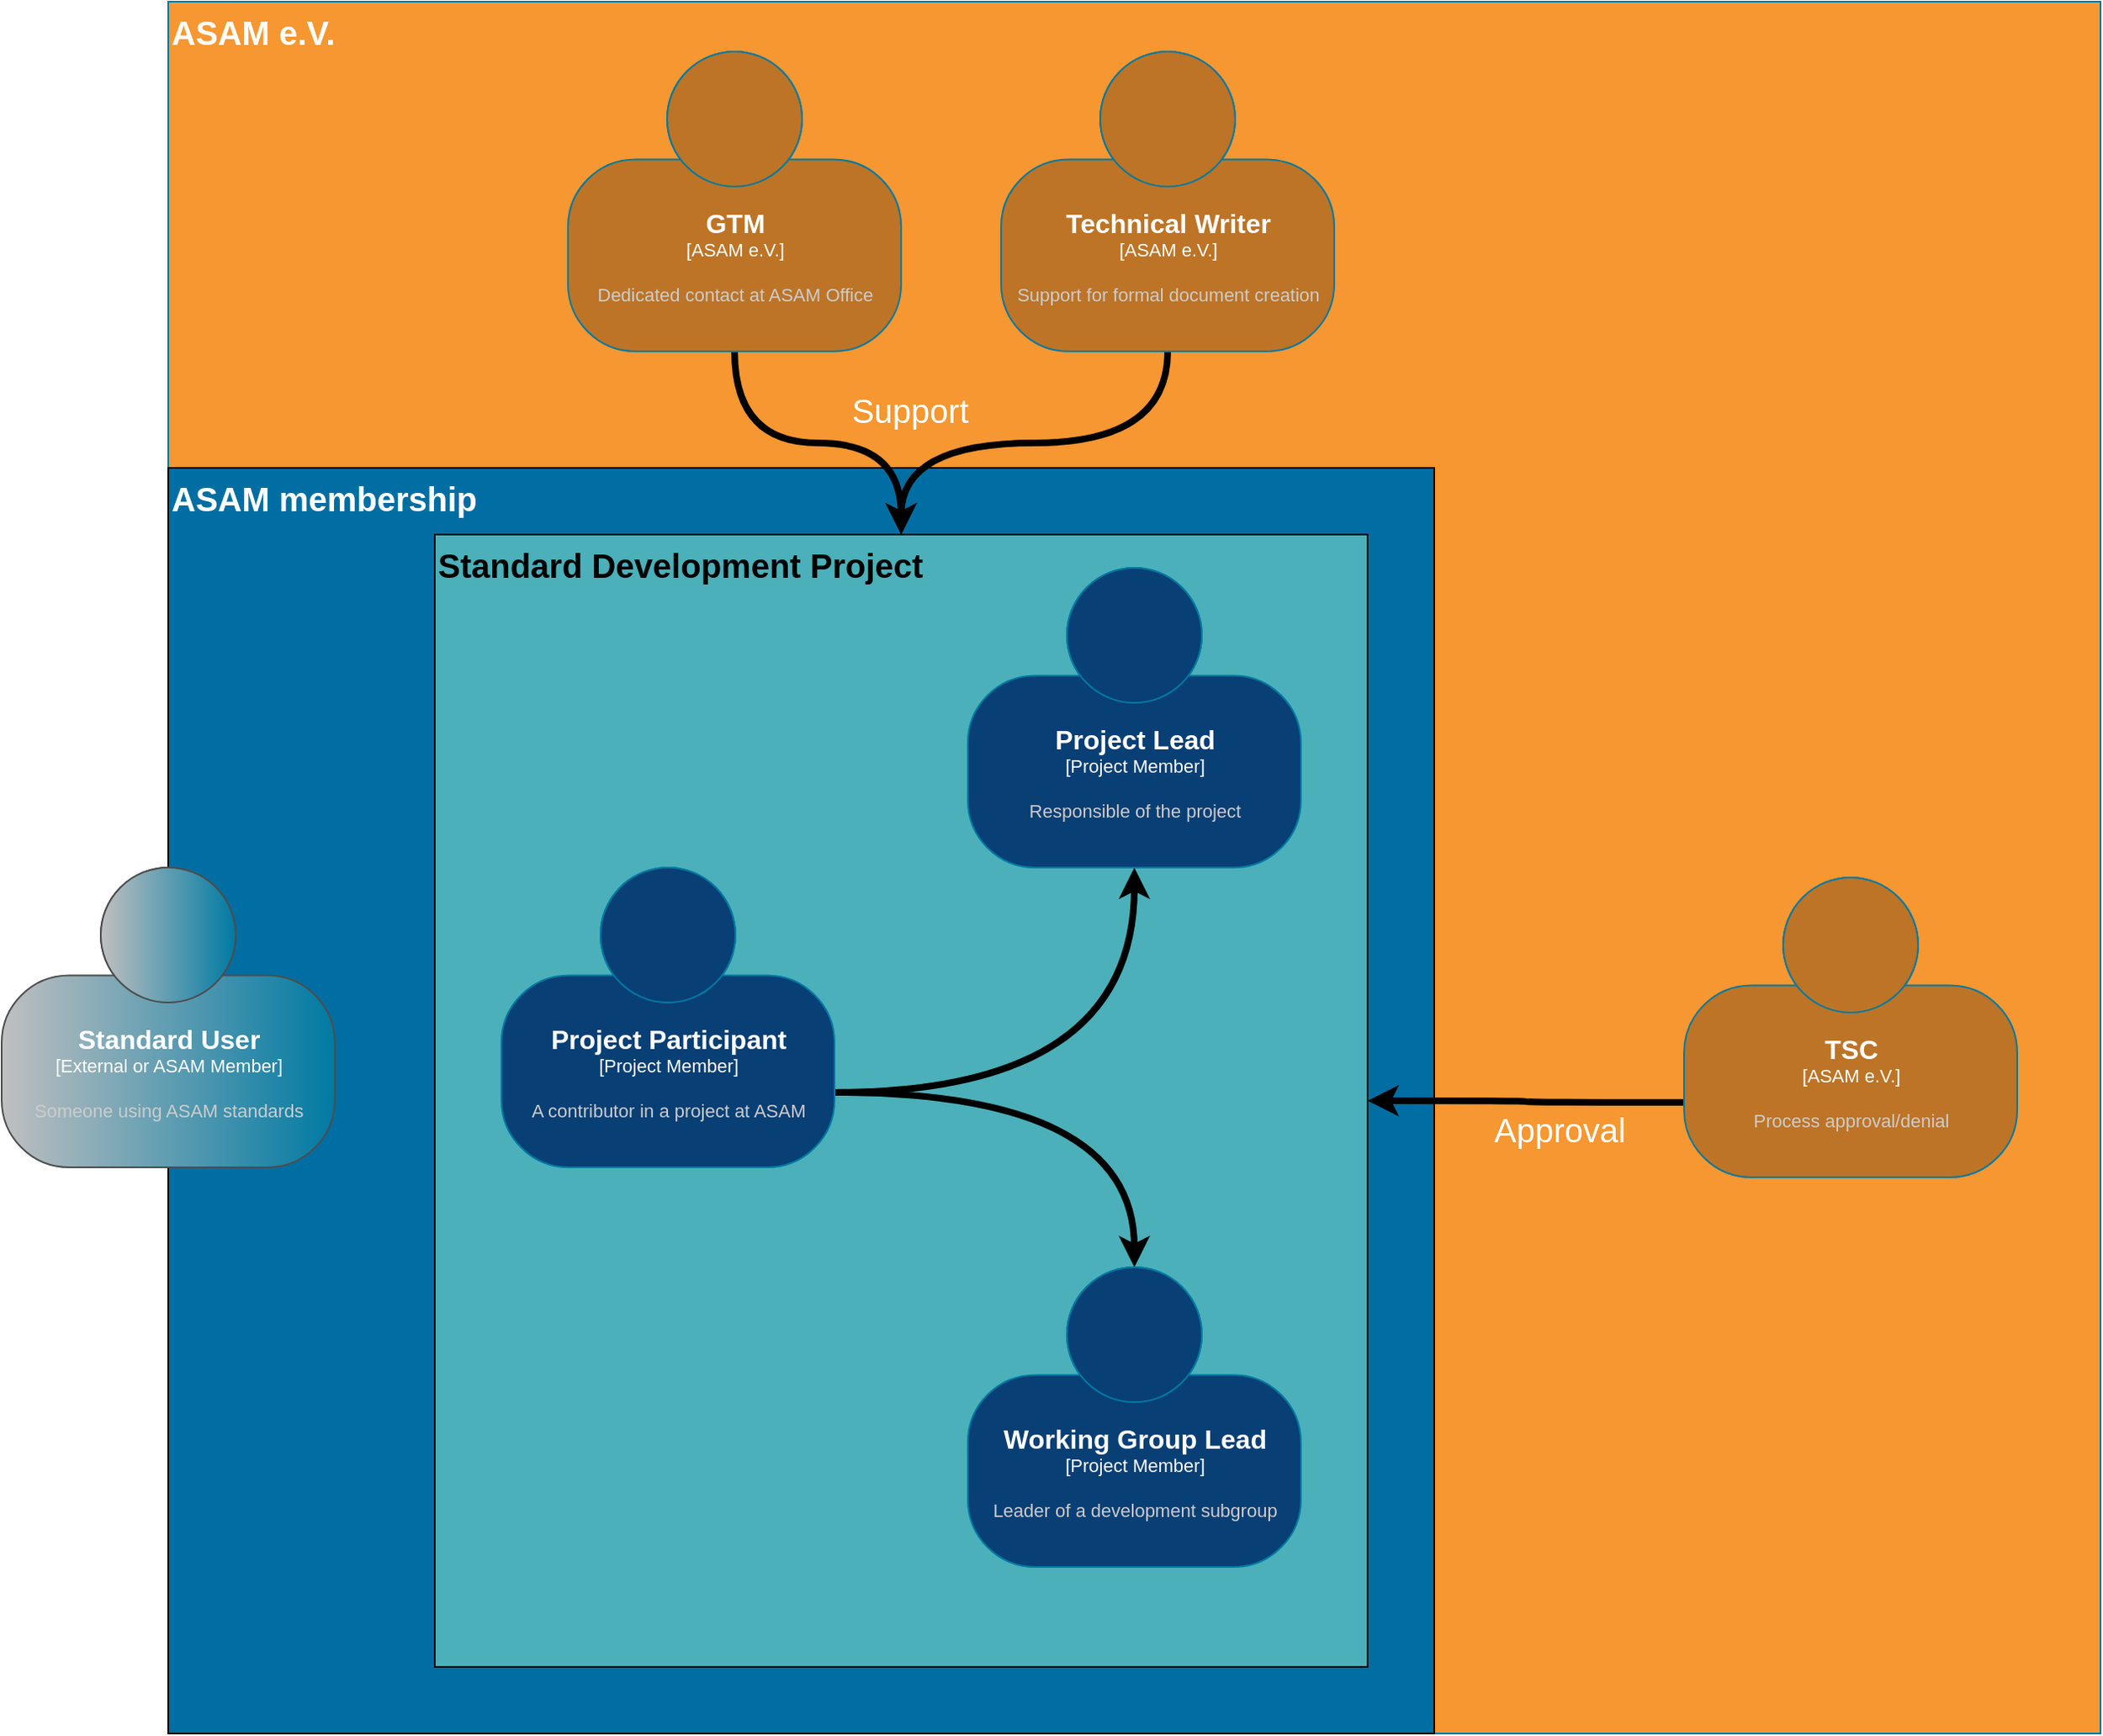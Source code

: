 <mxfile version="16.5.1" type="device"><diagram id="eXjCl_sfneFt7atd5MWh" name="Page-1"><mxGraphModel dx="1896" dy="1143" grid="1" gridSize="10" guides="1" tooltips="1" connect="1" arrows="1" fold="1" page="1" pageScale="1" pageWidth="827" pageHeight="1169" math="0" shadow="0"><root><mxCell id="0"/><mxCell id="1" parent="0"/><mxCell id="d9N6X5XNlxjb81dpd2l7-12" value="ASAM e.V." style="rounded=0;whiteSpace=wrap;html=1;fontSize=20;fontColor=#FFFFFF;strokeColor=#007AA3;fillColor=#F69731;gradientColor=none;gradientDirection=east;align=left;fontStyle=1;verticalAlign=top;" vertex="1" parent="1"><mxGeometry x="200" y="80" width="1160" height="1040" as="geometry"/></mxCell><mxCell id="d9N6X5XNlxjb81dpd2l7-8" value="ASAM membership" style="rounded=0;whiteSpace=wrap;html=1;fontSize=20;fillColor=#006EA2;align=left;fontStyle=1;verticalAlign=top;fontColor=#FFFFFF;" vertex="1" parent="1"><mxGeometry x="200" y="360" width="760" height="760" as="geometry"/></mxCell><mxCell id="d9N6X5XNlxjb81dpd2l7-7" value="Standard Development Project" style="rounded=0;whiteSpace=wrap;html=1;align=left;labelPosition=center;verticalLabelPosition=middle;verticalAlign=top;fontStyle=1;fontSize=20;fillColor=#4BB0B9;" vertex="1" parent="1"><mxGeometry x="360" y="400" width="560" height="680" as="geometry"/></mxCell><mxCell id="d9N6X5XNlxjb81dpd2l7-5" style="edgeStyle=orthogonalEdgeStyle;rounded=0;orthogonalLoop=1;jettySize=auto;html=1;exitX=1;exitY=0.75;exitDx=0;exitDy=0;exitPerimeter=0;entryX=0.5;entryY=1;entryDx=0;entryDy=0;entryPerimeter=0;curved=1;strokeWidth=4;" edge="1" parent="1" source="d9N6X5XNlxjb81dpd2l7-1" target="d9N6X5XNlxjb81dpd2l7-3"><mxGeometry relative="1" as="geometry"/></mxCell><mxCell id="d9N6X5XNlxjb81dpd2l7-6" style="edgeStyle=orthogonalEdgeStyle;curved=1;rounded=0;orthogonalLoop=1;jettySize=auto;html=1;exitX=1;exitY=0.75;exitDx=0;exitDy=0;exitPerimeter=0;strokeWidth=4;" edge="1" parent="1" source="d9N6X5XNlxjb81dpd2l7-1" target="d9N6X5XNlxjb81dpd2l7-4"><mxGeometry relative="1" as="geometry"/></mxCell><object placeholders="1" c4Name="Project Participant" c4Type="Project Member" c4Description="A contributor in a project at ASAM" label="&lt;font style=&quot;font-size: 16px&quot;&gt;&lt;b&gt;%c4Name%&lt;/b&gt;&lt;/font&gt;&lt;div&gt;[%c4Type%]&lt;/div&gt;&lt;br&gt;&lt;div&gt;&lt;font style=&quot;font-size: 11px&quot;&gt;&lt;font color=&quot;#cccccc&quot;&gt;%c4Description%&lt;/font&gt;&lt;/div&gt;" id="d9N6X5XNlxjb81dpd2l7-1"><mxCell style="html=1;fontSize=11;dashed=0;whitespace=wrap;fillColor=#083F75;strokeColor=#007AA3;fontColor=#ffffff;shape=mxgraph.c4.person2;align=center;metaEdit=1;points=[[0.5,0,0],[1,0.5,0],[1,0.75,0],[0.75,1,0],[0.5,1,0],[0.25,1,0],[0,0.75,0],[0,0.5,0]];resizable=0;" vertex="1" parent="1"><mxGeometry x="400" y="600" width="200" height="180" as="geometry"/></mxCell></object><object placeholders="1" c4Name="Standard User" c4Type="External or ASAM Member" c4Description="Someone using ASAM standards" label="&lt;font style=&quot;font-size: 16px&quot;&gt;&lt;b&gt;%c4Name%&lt;/b&gt;&lt;/font&gt;&lt;div&gt;[%c4Type%]&lt;/div&gt;&lt;br&gt;&lt;div&gt;&lt;font style=&quot;font-size: 11px&quot;&gt;&lt;font color=&quot;#cccccc&quot;&gt;%c4Description%&lt;/font&gt;&lt;/div&gt;" id="d9N6X5XNlxjb81dpd2l7-2"><mxCell style="html=1;fontSize=11;dashed=0;whitespace=wrap;fillColor=#C0C0C0;strokeColor=#4D4D4D;fontColor=#ffffff;shape=mxgraph.c4.person2;align=center;metaEdit=1;points=[[0.5,0,0],[1,0.5,0],[1,0.75,0],[0.75,1,0],[0.5,1,0],[0.25,1,0],[0,0.75,0],[0,0.5,0]];resizable=0;gradientColor=#007AA3;gradientDirection=east;" vertex="1" parent="1"><mxGeometry x="100" y="600" width="200" height="180" as="geometry"/></mxCell></object><object placeholders="1" c4Name="Project Lead" c4Type="Project Member" c4Description="Responsible of the project" label="&lt;font style=&quot;font-size: 16px&quot;&gt;&lt;b&gt;%c4Name%&lt;/b&gt;&lt;/font&gt;&lt;div&gt;[%c4Type%]&lt;/div&gt;&lt;br&gt;&lt;div&gt;&lt;font style=&quot;font-size: 11px&quot;&gt;&lt;font color=&quot;#cccccc&quot;&gt;%c4Description%&lt;/font&gt;&lt;/div&gt;" id="d9N6X5XNlxjb81dpd2l7-3"><mxCell style="html=1;fontSize=11;dashed=0;whitespace=wrap;fillColor=#083F75;strokeColor=#007AA3;fontColor=#ffffff;shape=mxgraph.c4.person2;align=center;metaEdit=1;points=[[0.5,0,0],[1,0.5,0],[1,0.75,0],[0.75,1,0],[0.5,1,0],[0.25,1,0],[0,0.75,0],[0,0.5,0]];resizable=0;" vertex="1" parent="1"><mxGeometry x="680" y="420" width="200" height="180" as="geometry"/></mxCell></object><object placeholders="1" c4Name="Working Group Lead" c4Type="Project Member" c4Description="Leader of a development subgroup" label="&lt;font style=&quot;font-size: 16px&quot;&gt;&lt;b&gt;%c4Name%&lt;/b&gt;&lt;/font&gt;&lt;div&gt;[%c4Type%]&lt;/div&gt;&lt;br&gt;&lt;div&gt;&lt;font style=&quot;font-size: 11px&quot;&gt;&lt;font color=&quot;#cccccc&quot;&gt;%c4Description%&lt;/font&gt;&lt;/div&gt;" id="d9N6X5XNlxjb81dpd2l7-4"><mxCell style="html=1;fontSize=11;dashed=0;whitespace=wrap;fillColor=#083F75;strokeColor=#007AA3;fontColor=#ffffff;shape=mxgraph.c4.person2;align=center;metaEdit=1;points=[[0.5,0,0],[1,0.5,0],[1,0.75,0],[0.75,1,0],[0.5,1,0],[0.25,1,0],[0,0.75,0],[0,0.5,0]];resizable=0;" vertex="1" parent="1"><mxGeometry x="680" y="840" width="200" height="180" as="geometry"/></mxCell></object><mxCell id="d9N6X5XNlxjb81dpd2l7-13" style="edgeStyle=orthogonalEdgeStyle;curved=1;rounded=0;orthogonalLoop=1;jettySize=auto;html=1;exitX=0.5;exitY=1;exitDx=0;exitDy=0;exitPerimeter=0;fontSize=20;fontColor=#FFFFFF;strokeWidth=4;" edge="1" parent="1" source="d9N6X5XNlxjb81dpd2l7-9" target="d9N6X5XNlxjb81dpd2l7-7"><mxGeometry relative="1" as="geometry"/></mxCell><object placeholders="1" c4Name="GTM" c4Type="ASAM e.V." c4Description="Dedicated contact at ASAM Office" label="&lt;font style=&quot;font-size: 16px&quot;&gt;&lt;b&gt;%c4Name%&lt;/b&gt;&lt;/font&gt;&lt;div&gt;[%c4Type%]&lt;/div&gt;&lt;br&gt;&lt;div&gt;&lt;font style=&quot;font-size: 11px&quot;&gt;&lt;font color=&quot;#cccccc&quot;&gt;%c4Description%&lt;/font&gt;&lt;/div&gt;" id="d9N6X5XNlxjb81dpd2l7-9"><mxCell style="html=1;fontSize=11;dashed=0;whitespace=wrap;fillColor=#BD7426;strokeColor=#007AA3;fontColor=#ffffff;shape=mxgraph.c4.person2;align=center;metaEdit=1;points=[[0.5,0,0],[1,0.5,0],[1,0.75,0],[0.75,1,0],[0.5,1,0],[0.25,1,0],[0,0.75,0],[0,0.5,0]];resizable=0;" vertex="1" parent="1"><mxGeometry x="440" y="110" width="200" height="180" as="geometry"/></mxCell></object><mxCell id="d9N6X5XNlxjb81dpd2l7-14" style="edgeStyle=orthogonalEdgeStyle;curved=1;rounded=0;orthogonalLoop=1;jettySize=auto;html=1;exitX=0.5;exitY=1;exitDx=0;exitDy=0;exitPerimeter=0;fontSize=20;fontColor=#FFFFFF;strokeWidth=4;entryX=0.5;entryY=0;entryDx=0;entryDy=0;" edge="1" parent="1" source="d9N6X5XNlxjb81dpd2l7-10" target="d9N6X5XNlxjb81dpd2l7-7"><mxGeometry relative="1" as="geometry"/></mxCell><object placeholders="1" c4Name="Technical Writer" c4Type="ASAM e.V." c4Description="Support for formal document creation" label="&lt;font style=&quot;font-size: 16px&quot;&gt;&lt;b&gt;%c4Name%&lt;/b&gt;&lt;/font&gt;&lt;div&gt;[%c4Type%]&lt;/div&gt;&lt;br&gt;&lt;div&gt;&lt;font style=&quot;font-size: 11px&quot;&gt;&lt;font color=&quot;#cccccc&quot;&gt;%c4Description%&lt;/font&gt;&lt;/div&gt;" id="d9N6X5XNlxjb81dpd2l7-10"><mxCell style="html=1;fontSize=11;dashed=0;whitespace=wrap;fillColor=#BD7426;strokeColor=#007AA3;fontColor=#ffffff;shape=mxgraph.c4.person2;align=center;metaEdit=1;points=[[0.5,0,0],[1,0.5,0],[1,0.75,0],[0.75,1,0],[0.5,1,0],[0.25,1,0],[0,0.75,0],[0,0.5,0]];resizable=0;" vertex="1" parent="1"><mxGeometry x="700" y="110" width="200" height="180" as="geometry"/></mxCell></object><mxCell id="d9N6X5XNlxjb81dpd2l7-15" style="edgeStyle=orthogonalEdgeStyle;curved=1;rounded=0;orthogonalLoop=1;jettySize=auto;html=1;exitX=0;exitY=0.75;exitDx=0;exitDy=0;exitPerimeter=0;fontSize=20;fontColor=#FFFFFF;strokeWidth=4;" edge="1" parent="1" source="d9N6X5XNlxjb81dpd2l7-11" target="d9N6X5XNlxjb81dpd2l7-7"><mxGeometry relative="1" as="geometry"/></mxCell><mxCell id="d9N6X5XNlxjb81dpd2l7-16" value="&lt;br&gt;Approval" style="edgeLabel;html=1;align=center;verticalAlign=middle;resizable=0;points=[];fontSize=20;fontColor=#FFFFFF;labelBackgroundColor=none;" vertex="1" connectable="0" parent="d9N6X5XNlxjb81dpd2l7-15"><mxGeometry x="-0.197" y="4" relative="1" as="geometry"><mxPoint x="1" as="offset"/></mxGeometry></mxCell><object placeholders="1" c4Name="TSC" c4Type="ASAM e.V." c4Description="Process approval/denial" label="&lt;font style=&quot;font-size: 16px&quot;&gt;&lt;b&gt;%c4Name%&lt;/b&gt;&lt;/font&gt;&lt;div&gt;[%c4Type%]&lt;/div&gt;&lt;br&gt;&lt;div&gt;&lt;font style=&quot;font-size: 11px&quot;&gt;&lt;font color=&quot;#cccccc&quot;&gt;%c4Description%&lt;/font&gt;&lt;/div&gt;" id="d9N6X5XNlxjb81dpd2l7-11"><mxCell style="html=1;fontSize=11;dashed=0;whitespace=wrap;fillColor=#BD7426;strokeColor=#007AA3;fontColor=#ffffff;shape=mxgraph.c4.person2;align=center;metaEdit=1;points=[[0.5,0,0],[1,0.5,0],[1,0.75,0],[0.75,1,0],[0.5,1,0],[0.25,1,0],[0,0.75,0],[0,0.5,0]];resizable=0;" vertex="1" parent="1"><mxGeometry x="1110" y="606" width="200" height="180" as="geometry"/></mxCell></object><mxCell id="d9N6X5XNlxjb81dpd2l7-17" value="Support" style="text;html=1;align=center;verticalAlign=middle;resizable=0;points=[];autosize=1;strokeColor=none;fillColor=none;fontSize=20;fontColor=#FFFFFF;" vertex="1" parent="1"><mxGeometry x="600" y="310" width="90" height="30" as="geometry"/></mxCell></root></mxGraphModel></diagram></mxfile>